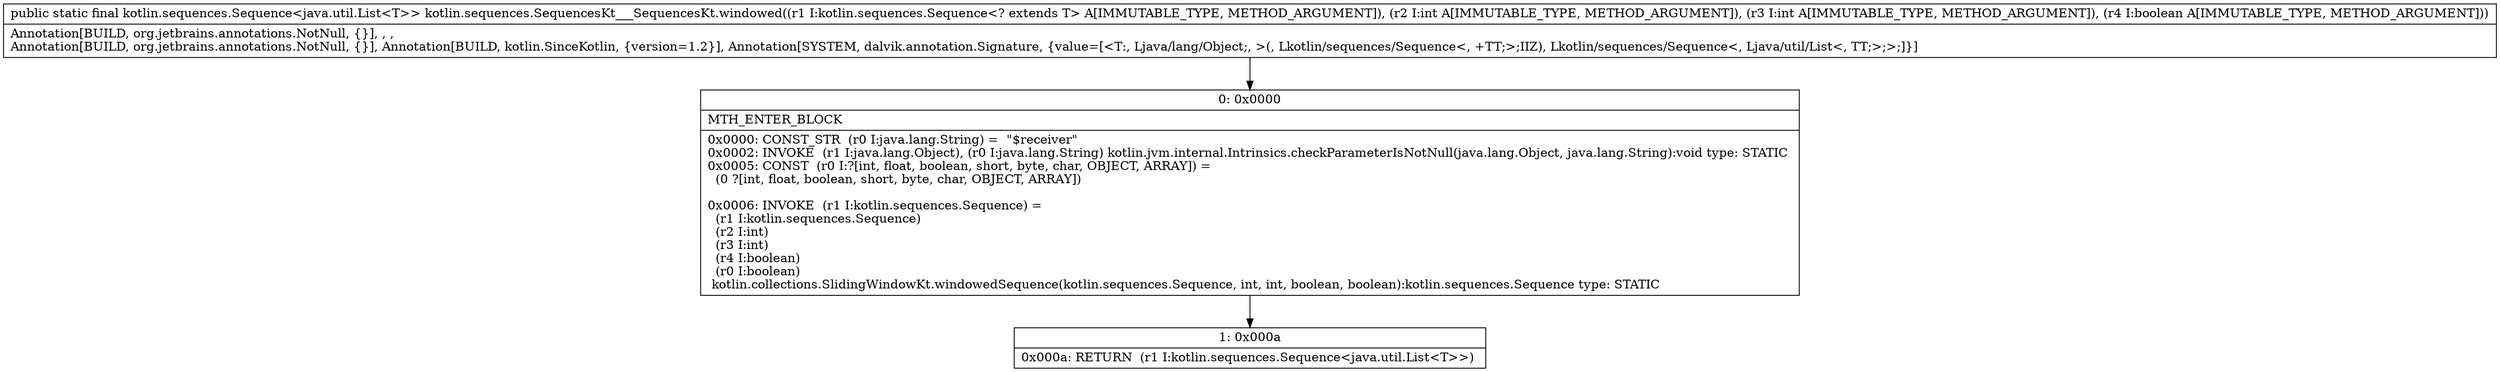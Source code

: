 digraph "CFG forkotlin.sequences.SequencesKt___SequencesKt.windowed(Lkotlin\/sequences\/Sequence;IIZ)Lkotlin\/sequences\/Sequence;" {
Node_0 [shape=record,label="{0\:\ 0x0000|MTH_ENTER_BLOCK\l|0x0000: CONST_STR  (r0 I:java.lang.String) =  \"$receiver\" \l0x0002: INVOKE  (r1 I:java.lang.Object), (r0 I:java.lang.String) kotlin.jvm.internal.Intrinsics.checkParameterIsNotNull(java.lang.Object, java.lang.String):void type: STATIC \l0x0005: CONST  (r0 I:?[int, float, boolean, short, byte, char, OBJECT, ARRAY]) = \l  (0 ?[int, float, boolean, short, byte, char, OBJECT, ARRAY])\l \l0x0006: INVOKE  (r1 I:kotlin.sequences.Sequence) = \l  (r1 I:kotlin.sequences.Sequence)\l  (r2 I:int)\l  (r3 I:int)\l  (r4 I:boolean)\l  (r0 I:boolean)\l kotlin.collections.SlidingWindowKt.windowedSequence(kotlin.sequences.Sequence, int, int, boolean, boolean):kotlin.sequences.Sequence type: STATIC \l}"];
Node_1 [shape=record,label="{1\:\ 0x000a|0x000a: RETURN  (r1 I:kotlin.sequences.Sequence\<java.util.List\<T\>\>) \l}"];
MethodNode[shape=record,label="{public static final kotlin.sequences.Sequence\<java.util.List\<T\>\> kotlin.sequences.SequencesKt___SequencesKt.windowed((r1 I:kotlin.sequences.Sequence\<? extends T\> A[IMMUTABLE_TYPE, METHOD_ARGUMENT]), (r2 I:int A[IMMUTABLE_TYPE, METHOD_ARGUMENT]), (r3 I:int A[IMMUTABLE_TYPE, METHOD_ARGUMENT]), (r4 I:boolean A[IMMUTABLE_TYPE, METHOD_ARGUMENT]))  | Annotation[BUILD, org.jetbrains.annotations.NotNull, \{\}], , , \lAnnotation[BUILD, org.jetbrains.annotations.NotNull, \{\}], Annotation[BUILD, kotlin.SinceKotlin, \{version=1.2\}], Annotation[SYSTEM, dalvik.annotation.Signature, \{value=[\<T:, Ljava\/lang\/Object;, \>(, Lkotlin\/sequences\/Sequence\<, +TT;\>;IIZ), Lkotlin\/sequences\/Sequence\<, Ljava\/util\/List\<, TT;\>;\>;]\}]\l}"];
MethodNode -> Node_0;
Node_0 -> Node_1;
}

